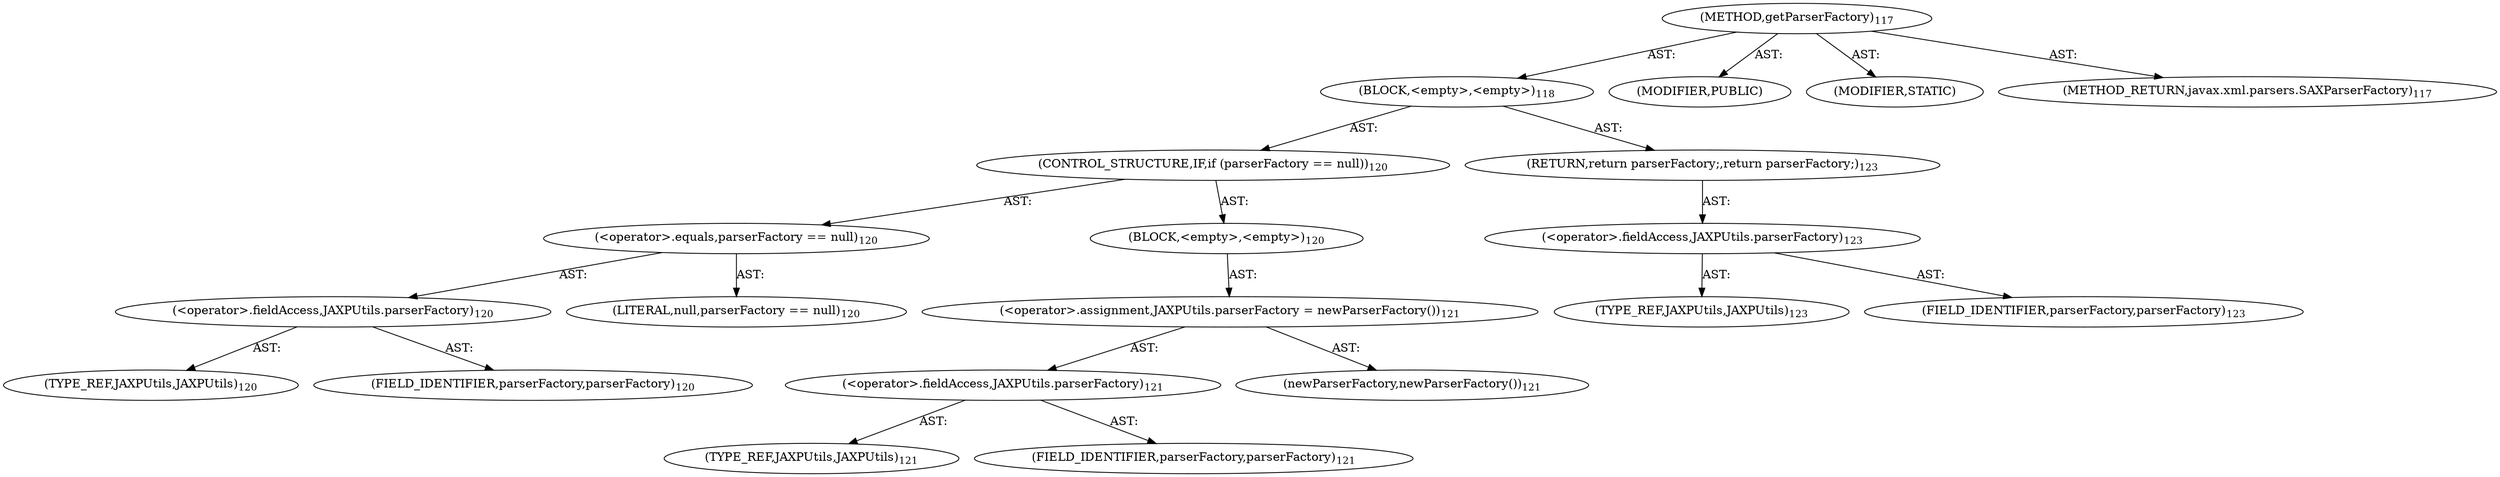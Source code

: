 digraph "getParserFactory" {  
"111669149696" [label = <(METHOD,getParserFactory)<SUB>117</SUB>> ]
"25769803776" [label = <(BLOCK,&lt;empty&gt;,&lt;empty&gt;)<SUB>118</SUB>> ]
"47244640256" [label = <(CONTROL_STRUCTURE,IF,if (parserFactory == null))<SUB>120</SUB>> ]
"30064771072" [label = <(&lt;operator&gt;.equals,parserFactory == null)<SUB>120</SUB>> ]
"30064771073" [label = <(&lt;operator&gt;.fieldAccess,JAXPUtils.parserFactory)<SUB>120</SUB>> ]
"180388626432" [label = <(TYPE_REF,JAXPUtils,JAXPUtils)<SUB>120</SUB>> ]
"55834574848" [label = <(FIELD_IDENTIFIER,parserFactory,parserFactory)<SUB>120</SUB>> ]
"90194313216" [label = <(LITERAL,null,parserFactory == null)<SUB>120</SUB>> ]
"25769803777" [label = <(BLOCK,&lt;empty&gt;,&lt;empty&gt;)<SUB>120</SUB>> ]
"30064771074" [label = <(&lt;operator&gt;.assignment,JAXPUtils.parserFactory = newParserFactory())<SUB>121</SUB>> ]
"30064771075" [label = <(&lt;operator&gt;.fieldAccess,JAXPUtils.parserFactory)<SUB>121</SUB>> ]
"180388626433" [label = <(TYPE_REF,JAXPUtils,JAXPUtils)<SUB>121</SUB>> ]
"55834574849" [label = <(FIELD_IDENTIFIER,parserFactory,parserFactory)<SUB>121</SUB>> ]
"30064771076" [label = <(newParserFactory,newParserFactory())<SUB>121</SUB>> ]
"146028888064" [label = <(RETURN,return parserFactory;,return parserFactory;)<SUB>123</SUB>> ]
"30064771077" [label = <(&lt;operator&gt;.fieldAccess,JAXPUtils.parserFactory)<SUB>123</SUB>> ]
"180388626434" [label = <(TYPE_REF,JAXPUtils,JAXPUtils)<SUB>123</SUB>> ]
"55834574850" [label = <(FIELD_IDENTIFIER,parserFactory,parserFactory)<SUB>123</SUB>> ]
"133143986184" [label = <(MODIFIER,PUBLIC)> ]
"133143986185" [label = <(MODIFIER,STATIC)> ]
"128849018880" [label = <(METHOD_RETURN,javax.xml.parsers.SAXParserFactory)<SUB>117</SUB>> ]
  "111669149696" -> "25769803776"  [ label = "AST: "] 
  "111669149696" -> "133143986184"  [ label = "AST: "] 
  "111669149696" -> "133143986185"  [ label = "AST: "] 
  "111669149696" -> "128849018880"  [ label = "AST: "] 
  "25769803776" -> "47244640256"  [ label = "AST: "] 
  "25769803776" -> "146028888064"  [ label = "AST: "] 
  "47244640256" -> "30064771072"  [ label = "AST: "] 
  "47244640256" -> "25769803777"  [ label = "AST: "] 
  "30064771072" -> "30064771073"  [ label = "AST: "] 
  "30064771072" -> "90194313216"  [ label = "AST: "] 
  "30064771073" -> "180388626432"  [ label = "AST: "] 
  "30064771073" -> "55834574848"  [ label = "AST: "] 
  "25769803777" -> "30064771074"  [ label = "AST: "] 
  "30064771074" -> "30064771075"  [ label = "AST: "] 
  "30064771074" -> "30064771076"  [ label = "AST: "] 
  "30064771075" -> "180388626433"  [ label = "AST: "] 
  "30064771075" -> "55834574849"  [ label = "AST: "] 
  "146028888064" -> "30064771077"  [ label = "AST: "] 
  "30064771077" -> "180388626434"  [ label = "AST: "] 
  "30064771077" -> "55834574850"  [ label = "AST: "] 
}
